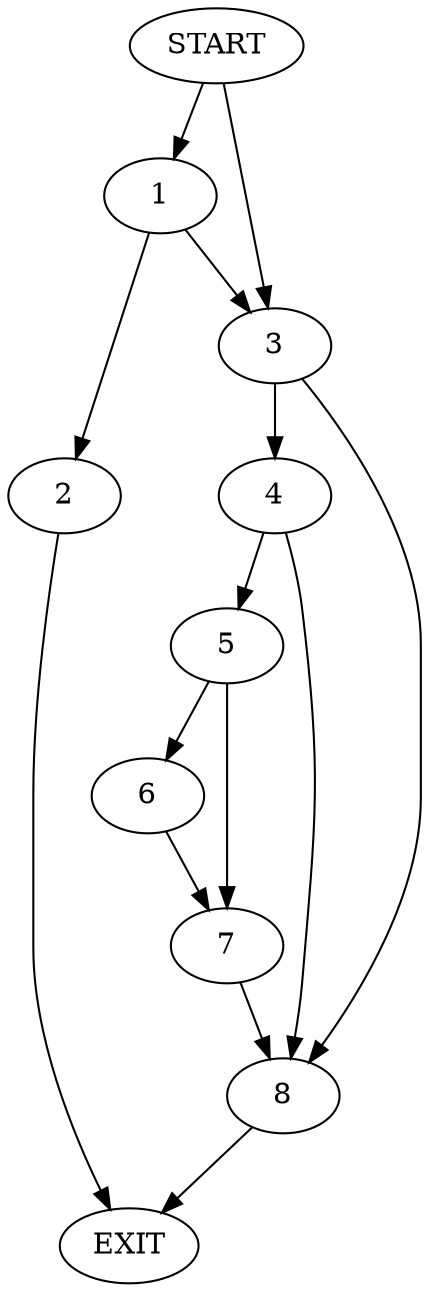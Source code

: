 digraph { 
0 [label="START"];
1;
2;
3;
4;
5;
6;
7;
8;
9[label="EXIT"];
0 -> 1;
0 -> 3;
1 -> 2;
1 -> 3;
2 -> 9;
3 -> 4;
3 -> 8;
4 -> 5;
4 -> 8;
5 -> 6;
5 -> 7;
6 -> 7;
7 -> 8;
8 -> 9;
}